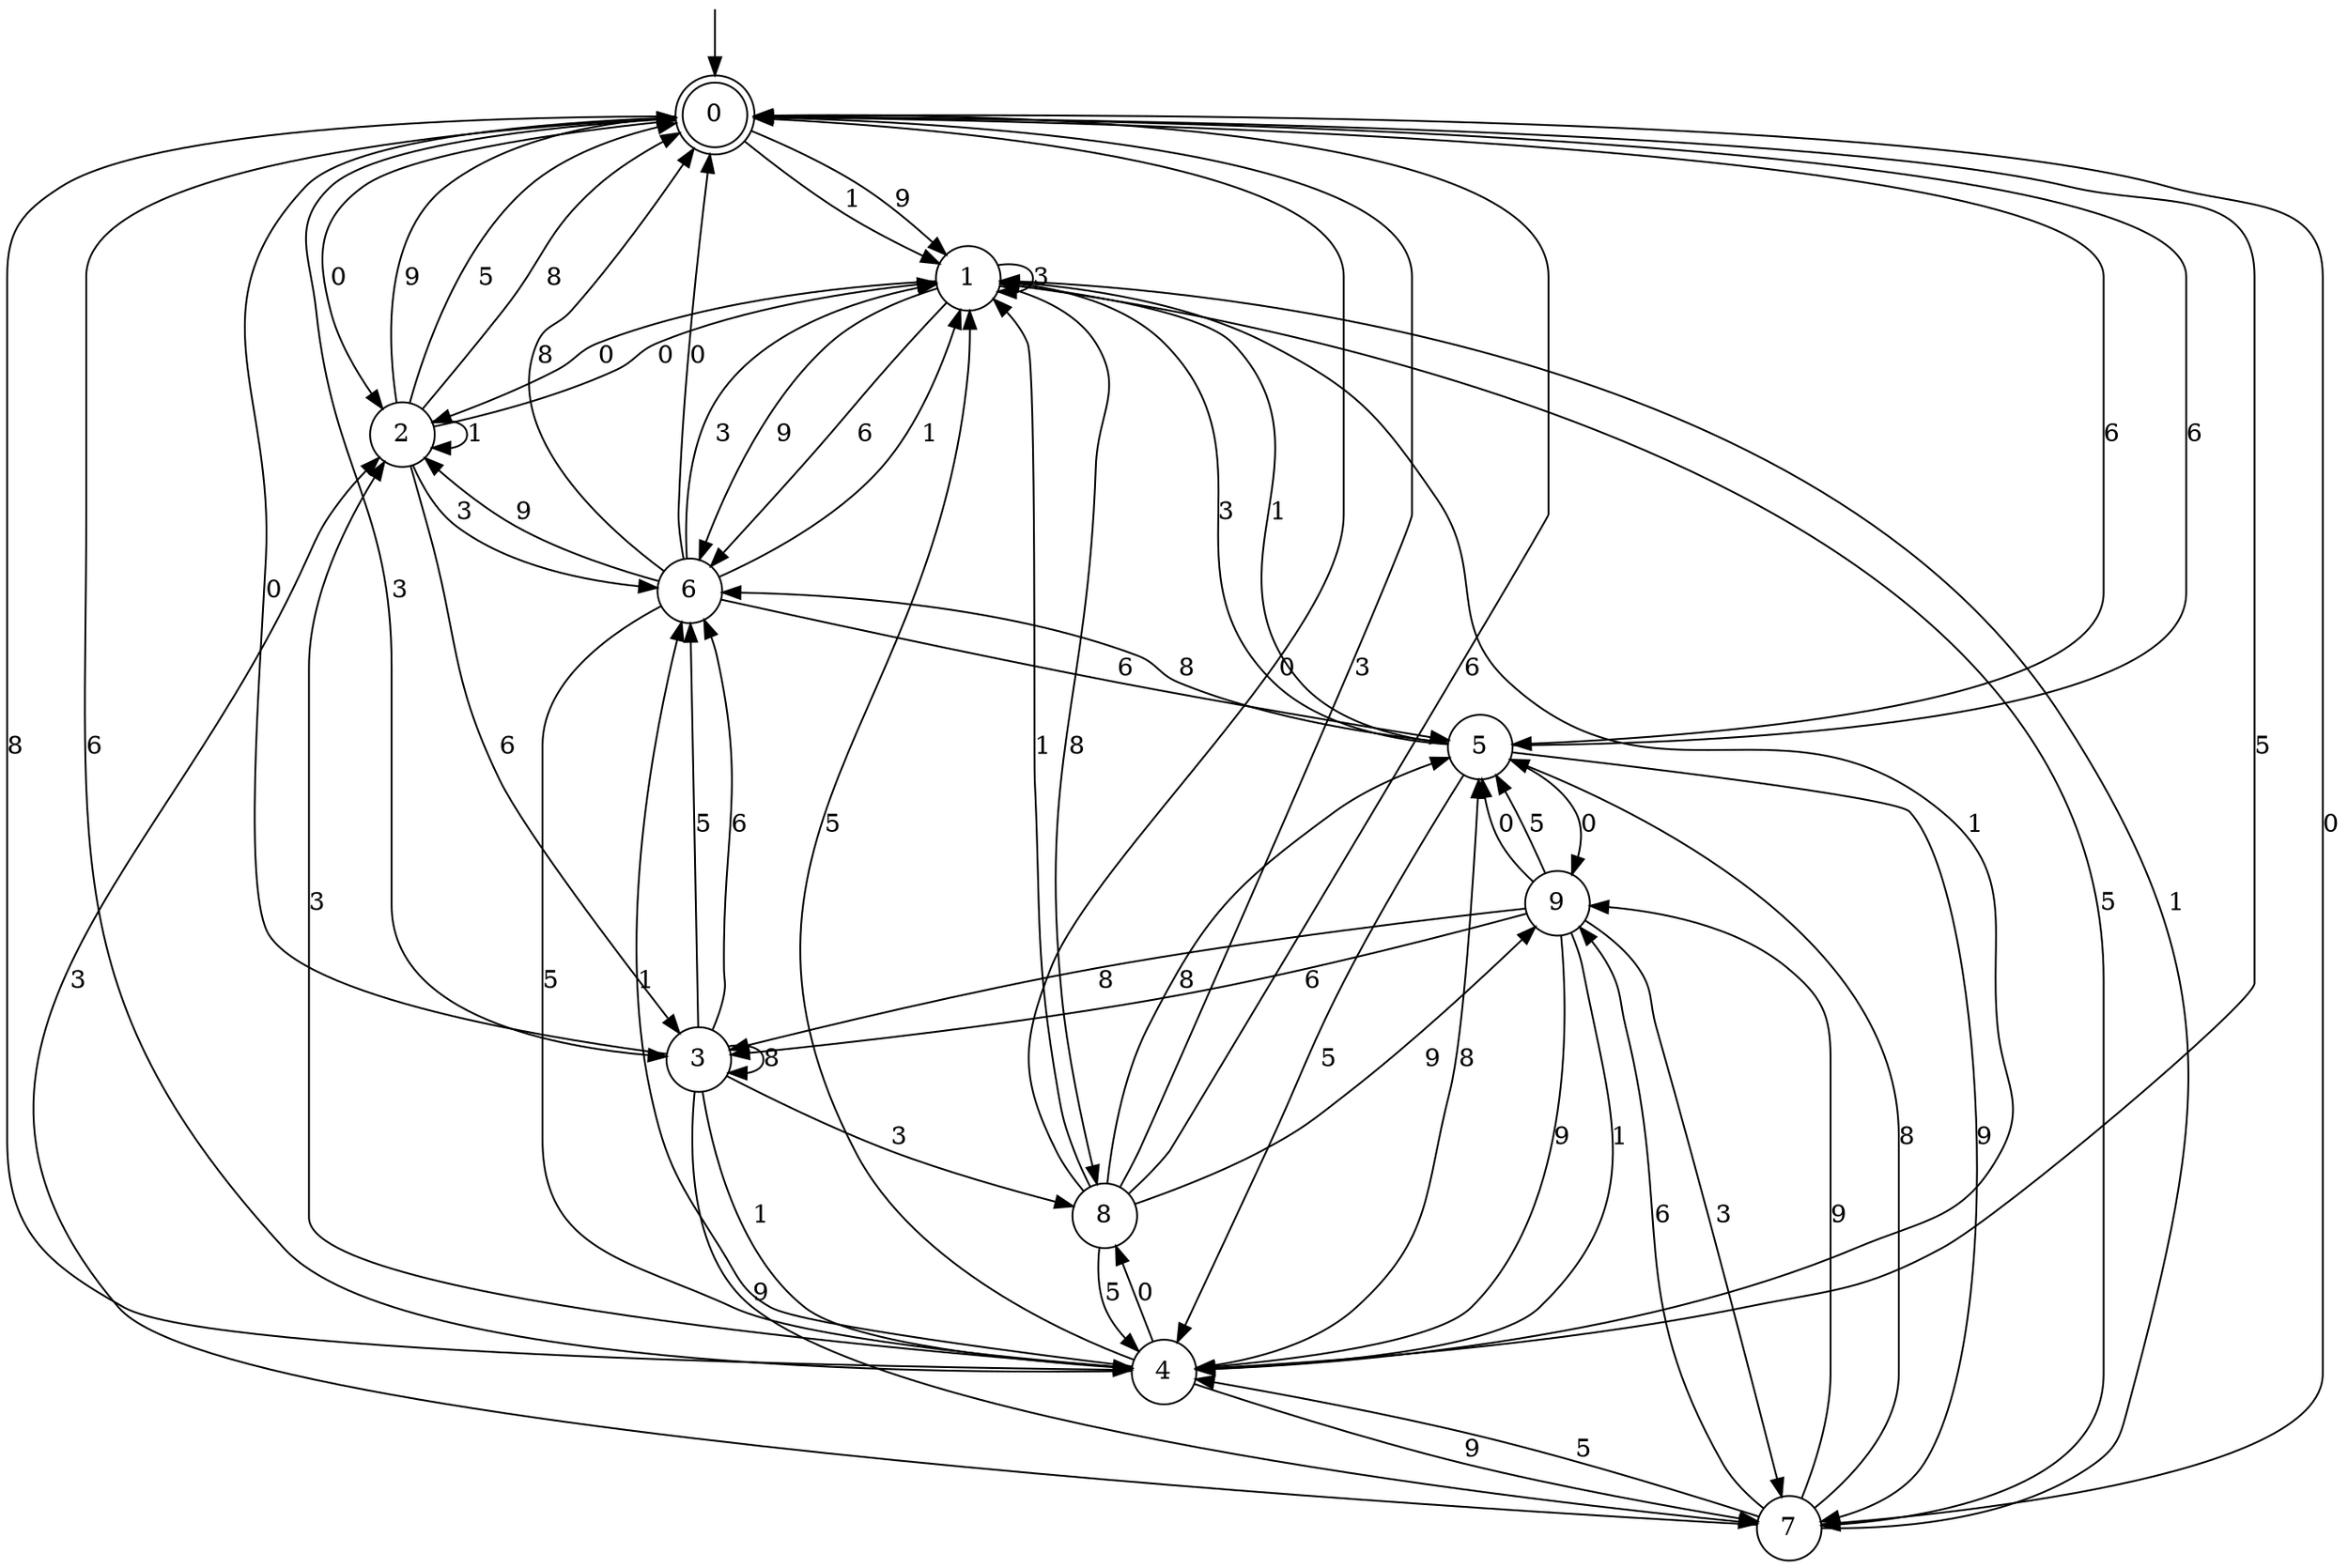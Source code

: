 digraph g {

	s0 [shape="doublecircle" label="0"];
	s1 [shape="circle" label="1"];
	s2 [shape="circle" label="2"];
	s3 [shape="circle" label="3"];
	s4 [shape="circle" label="4"];
	s5 [shape="circle" label="5"];
	s6 [shape="circle" label="6"];
	s7 [shape="circle" label="7"];
	s8 [shape="circle" label="8"];
	s9 [shape="circle" label="9"];
	s0 -> s1 [label="1"];
	s0 -> s2 [label="0"];
	s0 -> s1 [label="9"];
	s0 -> s3 [label="3"];
	s0 -> s4 [label="5"];
	s0 -> s5 [label="6"];
	s0 -> s4 [label="8"];
	s1 -> s4 [label="1"];
	s1 -> s2 [label="0"];
	s1 -> s6 [label="9"];
	s1 -> s1 [label="3"];
	s1 -> s7 [label="5"];
	s1 -> s6 [label="6"];
	s1 -> s8 [label="8"];
	s2 -> s2 [label="1"];
	s2 -> s1 [label="0"];
	s2 -> s0 [label="9"];
	s2 -> s6 [label="3"];
	s2 -> s0 [label="5"];
	s2 -> s3 [label="6"];
	s2 -> s0 [label="8"];
	s3 -> s4 [label="1"];
	s3 -> s0 [label="0"];
	s3 -> s7 [label="9"];
	s3 -> s8 [label="3"];
	s3 -> s6 [label="5"];
	s3 -> s6 [label="6"];
	s3 -> s3 [label="8"];
	s4 -> s6 [label="1"];
	s4 -> s8 [label="0"];
	s4 -> s7 [label="9"];
	s4 -> s2 [label="3"];
	s4 -> s1 [label="5"];
	s4 -> s0 [label="6"];
	s4 -> s5 [label="8"];
	s5 -> s1 [label="1"];
	s5 -> s9 [label="0"];
	s5 -> s7 [label="9"];
	s5 -> s1 [label="3"];
	s5 -> s4 [label="5"];
	s5 -> s0 [label="6"];
	s5 -> s6 [label="8"];
	s6 -> s1 [label="1"];
	s6 -> s0 [label="0"];
	s6 -> s2 [label="9"];
	s6 -> s1 [label="3"];
	s6 -> s4 [label="5"];
	s6 -> s5 [label="6"];
	s6 -> s0 [label="8"];
	s7 -> s1 [label="1"];
	s7 -> s0 [label="0"];
	s7 -> s9 [label="9"];
	s7 -> s2 [label="3"];
	s7 -> s4 [label="5"];
	s7 -> s9 [label="6"];
	s7 -> s5 [label="8"];
	s8 -> s1 [label="1"];
	s8 -> s0 [label="0"];
	s8 -> s9 [label="9"];
	s8 -> s0 [label="3"];
	s8 -> s4 [label="5"];
	s8 -> s0 [label="6"];
	s8 -> s5 [label="8"];
	s9 -> s4 [label="1"];
	s9 -> s5 [label="0"];
	s9 -> s4 [label="9"];
	s9 -> s7 [label="3"];
	s9 -> s5 [label="5"];
	s9 -> s3 [label="6"];
	s9 -> s3 [label="8"];

__start0 [label="" shape="none" width="0" height="0"];
__start0 -> s0;

}
